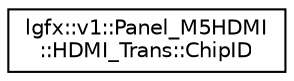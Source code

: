 digraph "Graphical Class Hierarchy"
{
 // LATEX_PDF_SIZE
  edge [fontname="Helvetica",fontsize="10",labelfontname="Helvetica",labelfontsize="10"];
  node [fontname="Helvetica",fontsize="10",shape=record];
  rankdir="LR";
  Node0 [label="lgfx::v1::Panel_M5HDMI\l::HDMI_Trans::ChipID",height=0.2,width=0.4,color="black", fillcolor="white", style="filled",URL="$d3/d46/structlgfx_1_1v1_1_1Panel__M5HDMI_1_1HDMI__Trans_1_1ChipID.html",tooltip=" "];
}
